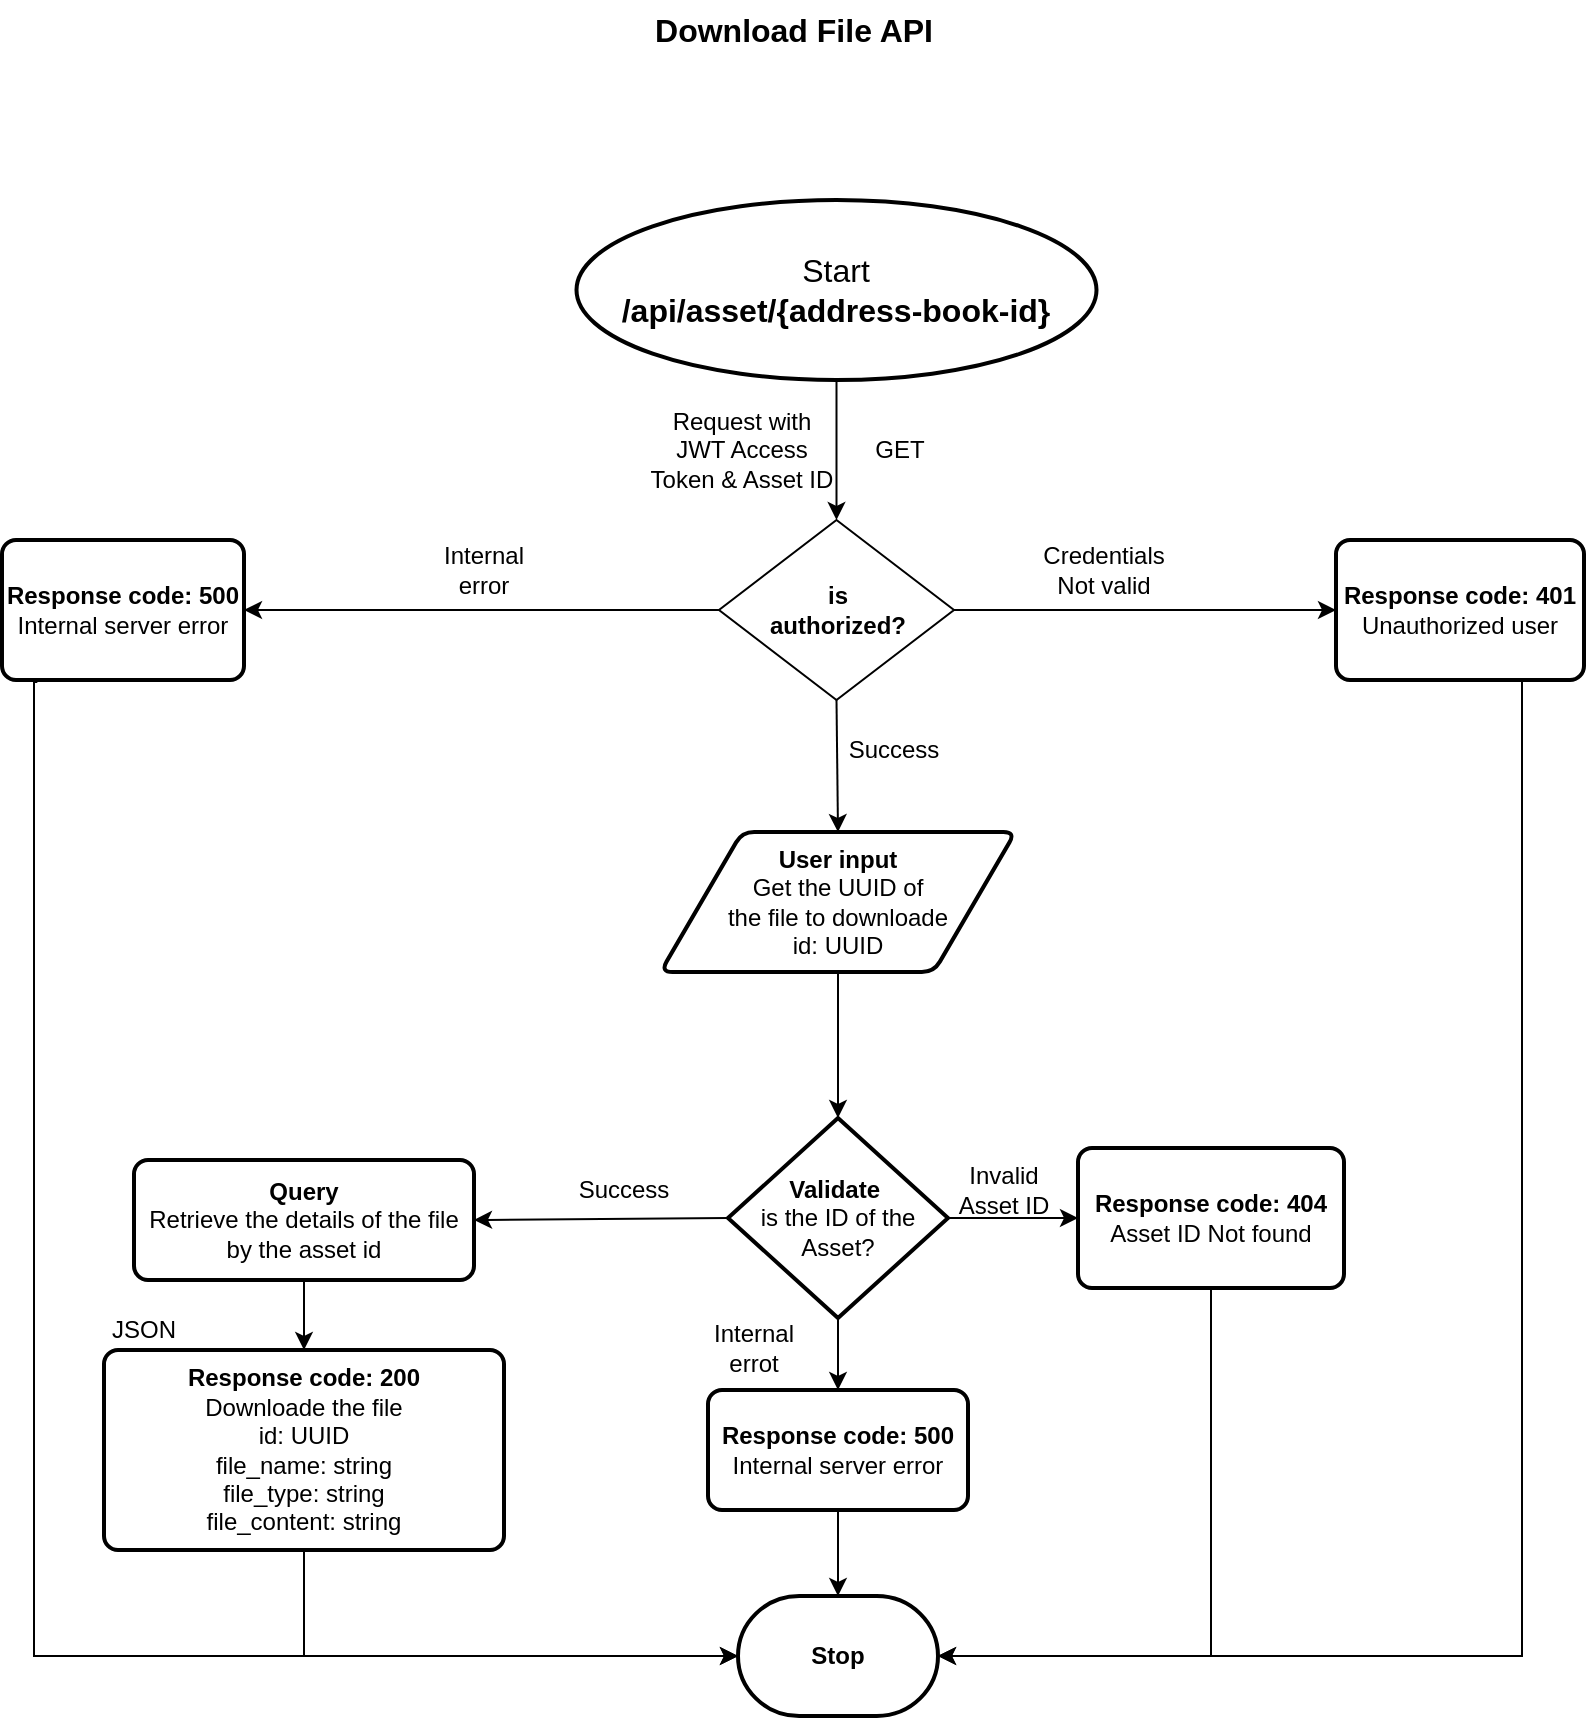 <mxfile version="21.1.1" type="device">
  <diagram name="Page-1" id="JCEGxdFOgvOAtDUVBZYm">
    <mxGraphModel dx="291" dy="325" grid="1" gridSize="10" guides="1" tooltips="1" connect="1" arrows="1" fold="1" page="1" pageScale="1" pageWidth="850" pageHeight="1100" math="0" shadow="0">
      <root>
        <mxCell id="0" />
        <mxCell id="1" parent="0" />
        <mxCell id="HDsGMQWWcjxy8k_yasPS-3" value="Start&lt;br&gt;&lt;b&gt;/api/asset/{address-book-id}&lt;/b&gt;" style="strokeWidth=2;html=1;shape=mxgraph.flowchart.start_2;whiteSpace=wrap;fontSize=16;" parent="1" vertex="1">
          <mxGeometry x="306.25" y="160" width="260" height="90" as="geometry" />
        </mxCell>
        <mxCell id="HDsGMQWWcjxy8k_yasPS-5" value="&lt;b&gt;Download File API&lt;/b&gt;" style="text;html=1;strokeColor=none;fillColor=none;align=center;verticalAlign=middle;whiteSpace=wrap;rounded=0;fontSize=16;" parent="1" vertex="1">
          <mxGeometry x="325" y="60" width="180" height="30" as="geometry" />
        </mxCell>
        <mxCell id="5U4W94Xlayc8lvqxWWvb-1" value="&lt;b&gt;is&lt;br&gt;authorized?&lt;/b&gt;" style="rhombus;whiteSpace=wrap;html=1;" parent="1" vertex="1">
          <mxGeometry x="377.5" y="320" width="117.5" height="90" as="geometry" />
        </mxCell>
        <mxCell id="5U4W94Xlayc8lvqxWWvb-3" value="&lt;b&gt;User input&lt;br&gt;&lt;/b&gt;Get the UUID of &lt;br&gt;the file to downloade&lt;br&gt;id: UUID" style="shape=parallelogram;html=1;strokeWidth=2;perimeter=parallelogramPerimeter;whiteSpace=wrap;rounded=1;arcSize=12;size=0.23;" parent="1" vertex="1">
          <mxGeometry x="348.25" y="476" width="177.5" height="70" as="geometry" />
        </mxCell>
        <mxCell id="5U4W94Xlayc8lvqxWWvb-4" value="&lt;b&gt;Response code: 401&lt;/b&gt;&lt;br&gt;Unauthorized user" style="rounded=1;whiteSpace=wrap;html=1;absoluteArcSize=1;arcSize=14;strokeWidth=2;" parent="1" vertex="1">
          <mxGeometry x="686" y="330" width="124" height="70" as="geometry" />
        </mxCell>
        <mxCell id="5U4W94Xlayc8lvqxWWvb-5" value="&lt;b&gt;Validate&lt;/b&gt;&amp;nbsp;&lt;br&gt;is the ID of the Asset?" style="strokeWidth=2;html=1;shape=mxgraph.flowchart.decision;whiteSpace=wrap;" parent="1" vertex="1">
          <mxGeometry x="382" y="619" width="110" height="100" as="geometry" />
        </mxCell>
        <mxCell id="5U4W94Xlayc8lvqxWWvb-6" value="&lt;b&gt;Response code: 404&lt;/b&gt;&lt;br&gt;Asset ID Not found" style="rounded=1;whiteSpace=wrap;html=1;absoluteArcSize=1;arcSize=14;strokeWidth=2;" parent="1" vertex="1">
          <mxGeometry x="557" y="634" width="133" height="70" as="geometry" />
        </mxCell>
        <mxCell id="5U4W94Xlayc8lvqxWWvb-7" value="&lt;b&gt;Query&lt;/b&gt;&lt;br&gt;Retrieve the details of the file by the asset id" style="rounded=1;whiteSpace=wrap;html=1;absoluteArcSize=1;arcSize=14;strokeWidth=2;" parent="1" vertex="1">
          <mxGeometry x="85" y="640" width="170" height="60" as="geometry" />
        </mxCell>
        <mxCell id="5U4W94Xlayc8lvqxWWvb-8" value="&lt;span&gt;Response code: 200&lt;br&gt;&lt;span style=&quot;font-weight: 400;&quot;&gt;Downloade the file&lt;br&gt;&lt;/span&gt;&lt;span style=&quot;font-weight: normal;&quot;&gt;id: UUID&lt;br&gt;file_name: string&lt;br&gt;file_type: string&lt;br&gt;file_content: string&lt;/span&gt;&lt;br&gt;&lt;/span&gt;" style="rounded=1;whiteSpace=wrap;html=1;absoluteArcSize=1;arcSize=14;strokeWidth=2;fontStyle=1" parent="1" vertex="1">
          <mxGeometry x="70" y="735" width="200" height="100" as="geometry" />
        </mxCell>
        <mxCell id="5U4W94Xlayc8lvqxWWvb-9" value="JSON" style="text;html=1;strokeColor=none;fillColor=none;align=center;verticalAlign=middle;whiteSpace=wrap;rounded=0;" parent="1" vertex="1">
          <mxGeometry x="60" y="710" width="60" height="30" as="geometry" />
        </mxCell>
        <mxCell id="5U4W94Xlayc8lvqxWWvb-10" value="" style="endArrow=classic;html=1;rounded=0;exitX=0.5;exitY=1;exitDx=0;exitDy=0;exitPerimeter=0;entryX=0.5;entryY=0;entryDx=0;entryDy=0;" parent="1" source="HDsGMQWWcjxy8k_yasPS-3" target="5U4W94Xlayc8lvqxWWvb-1" edge="1">
          <mxGeometry width="50" height="50" relative="1" as="geometry">
            <mxPoint x="370" y="510" as="sourcePoint" />
            <mxPoint x="420" y="460" as="targetPoint" />
          </mxGeometry>
        </mxCell>
        <mxCell id="5U4W94Xlayc8lvqxWWvb-11" value="" style="endArrow=classic;html=1;rounded=0;exitX=0.5;exitY=1;exitDx=0;exitDy=0;entryX=0.5;entryY=0;entryDx=0;entryDy=0;" parent="1" source="5U4W94Xlayc8lvqxWWvb-1" target="5U4W94Xlayc8lvqxWWvb-3" edge="1">
          <mxGeometry width="50" height="50" relative="1" as="geometry">
            <mxPoint x="370" y="510" as="sourcePoint" />
            <mxPoint x="420" y="460" as="targetPoint" />
          </mxGeometry>
        </mxCell>
        <mxCell id="5U4W94Xlayc8lvqxWWvb-12" value="" style="endArrow=classic;html=1;rounded=0;exitX=0.5;exitY=1;exitDx=0;exitDy=0;entryX=0.5;entryY=0;entryDx=0;entryDy=0;entryPerimeter=0;" parent="1" source="5U4W94Xlayc8lvqxWWvb-3" target="5U4W94Xlayc8lvqxWWvb-5" edge="1">
          <mxGeometry width="50" height="50" relative="1" as="geometry">
            <mxPoint x="370" y="510" as="sourcePoint" />
            <mxPoint x="420" y="460" as="targetPoint" />
          </mxGeometry>
        </mxCell>
        <mxCell id="5U4W94Xlayc8lvqxWWvb-13" value="" style="endArrow=classic;html=1;rounded=0;exitX=0;exitY=0.5;exitDx=0;exitDy=0;exitPerimeter=0;entryX=1;entryY=0.5;entryDx=0;entryDy=0;" parent="1" source="5U4W94Xlayc8lvqxWWvb-5" target="5U4W94Xlayc8lvqxWWvb-7" edge="1">
          <mxGeometry width="50" height="50" relative="1" as="geometry">
            <mxPoint x="370" y="510" as="sourcePoint" />
            <mxPoint x="420" y="460" as="targetPoint" />
          </mxGeometry>
        </mxCell>
        <mxCell id="5U4W94Xlayc8lvqxWWvb-18" value="" style="endArrow=classic;html=1;rounded=0;exitX=1;exitY=0.5;exitDx=0;exitDy=0;entryX=0;entryY=0.5;entryDx=0;entryDy=0;" parent="1" source="5U4W94Xlayc8lvqxWWvb-1" target="5U4W94Xlayc8lvqxWWvb-4" edge="1">
          <mxGeometry width="50" height="50" relative="1" as="geometry">
            <mxPoint x="370" y="510" as="sourcePoint" />
            <mxPoint x="420" y="460" as="targetPoint" />
          </mxGeometry>
        </mxCell>
        <mxCell id="5U4W94Xlayc8lvqxWWvb-19" value="" style="endArrow=classic;html=1;rounded=0;exitX=1;exitY=0.5;exitDx=0;exitDy=0;exitPerimeter=0;entryX=0;entryY=0.5;entryDx=0;entryDy=0;" parent="1" source="5U4W94Xlayc8lvqxWWvb-5" target="5U4W94Xlayc8lvqxWWvb-6" edge="1">
          <mxGeometry width="50" height="50" relative="1" as="geometry">
            <mxPoint x="370" y="510" as="sourcePoint" />
            <mxPoint x="420" y="460" as="targetPoint" />
          </mxGeometry>
        </mxCell>
        <mxCell id="5U4W94Xlayc8lvqxWWvb-20" value="Credentials&lt;br&gt;Not valid" style="text;html=1;strokeColor=none;fillColor=none;align=center;verticalAlign=middle;whiteSpace=wrap;rounded=0;" parent="1" vertex="1">
          <mxGeometry x="540" y="330" width="60" height="30" as="geometry" />
        </mxCell>
        <mxCell id="5U4W94Xlayc8lvqxWWvb-21" value="Success" style="text;html=1;strokeColor=none;fillColor=none;align=center;verticalAlign=middle;whiteSpace=wrap;rounded=0;" parent="1" vertex="1">
          <mxGeometry x="435" y="420" width="60" height="30" as="geometry" />
        </mxCell>
        <mxCell id="5U4W94Xlayc8lvqxWWvb-23" value="&lt;b&gt;Response code: 500&lt;/b&gt;&lt;br&gt;Internal server error" style="rounded=1;whiteSpace=wrap;html=1;absoluteArcSize=1;arcSize=14;strokeWidth=2;" parent="1" vertex="1">
          <mxGeometry x="19" y="330" width="121" height="70" as="geometry" />
        </mxCell>
        <mxCell id="5U4W94Xlayc8lvqxWWvb-24" value="" style="endArrow=classic;html=1;rounded=0;exitX=0;exitY=0.5;exitDx=0;exitDy=0;entryX=1;entryY=0.5;entryDx=0;entryDy=0;" parent="1" source="5U4W94Xlayc8lvqxWWvb-1" target="5U4W94Xlayc8lvqxWWvb-23" edge="1">
          <mxGeometry width="50" height="50" relative="1" as="geometry">
            <mxPoint x="560" y="600" as="sourcePoint" />
            <mxPoint x="610" y="550" as="targetPoint" />
          </mxGeometry>
        </mxCell>
        <mxCell id="5U4W94Xlayc8lvqxWWvb-25" value="" style="endArrow=classic;html=1;rounded=0;entryX=0;entryY=0.5;entryDx=0;entryDy=0;entryPerimeter=0;edgeStyle=elbowEdgeStyle;exitX=0.146;exitY=1.015;exitDx=0;exitDy=0;exitPerimeter=0;" parent="1" source="5U4W94Xlayc8lvqxWWvb-23" target="5U4W94Xlayc8lvqxWWvb-27" edge="1">
          <mxGeometry width="50" height="50" relative="1" as="geometry">
            <mxPoint x="35" y="400" as="sourcePoint" />
            <mxPoint x="35" y="770" as="targetPoint" />
            <Array as="points">
              <mxPoint x="35" y="650" />
            </Array>
          </mxGeometry>
        </mxCell>
        <mxCell id="5U4W94Xlayc8lvqxWWvb-27" value="&lt;b&gt;Stop&lt;/b&gt;" style="strokeWidth=2;html=1;shape=mxgraph.flowchart.terminator;whiteSpace=wrap;" parent="1" vertex="1">
          <mxGeometry x="387" y="858" width="100" height="60" as="geometry" />
        </mxCell>
        <mxCell id="5U4W94Xlayc8lvqxWWvb-28" value="" style="endArrow=classic;html=1;rounded=0;exitX=0.5;exitY=1;exitDx=0;exitDy=0;exitPerimeter=0;entryX=0.5;entryY=0;entryDx=0;entryDy=0;entryPerimeter=0;" parent="1" source="5U4W94Xlayc8lvqxWWvb-29" target="5U4W94Xlayc8lvqxWWvb-27" edge="1">
          <mxGeometry width="50" height="50" relative="1" as="geometry">
            <mxPoint x="560" y="590" as="sourcePoint" />
            <mxPoint x="610" y="540" as="targetPoint" />
          </mxGeometry>
        </mxCell>
        <mxCell id="5U4W94Xlayc8lvqxWWvb-30" value="" style="endArrow=classic;html=1;rounded=0;exitX=0.5;exitY=1;exitDx=0;exitDy=0;exitPerimeter=0;entryX=0.5;entryY=0;entryDx=0;entryDy=0;entryPerimeter=0;" parent="1" source="5U4W94Xlayc8lvqxWWvb-5" target="5U4W94Xlayc8lvqxWWvb-29" edge="1">
          <mxGeometry width="50" height="50" relative="1" as="geometry">
            <mxPoint x="437" y="719" as="sourcePoint" />
            <mxPoint x="437" y="858" as="targetPoint" />
          </mxGeometry>
        </mxCell>
        <mxCell id="5U4W94Xlayc8lvqxWWvb-29" value="&lt;b&gt;Response code: 500&lt;/b&gt;&lt;br&gt;Internal server error" style="rounded=1;whiteSpace=wrap;html=1;absoluteArcSize=1;arcSize=14;strokeWidth=2;" parent="1" vertex="1">
          <mxGeometry x="372" y="755" width="130" height="60" as="geometry" />
        </mxCell>
        <mxCell id="5U4W94Xlayc8lvqxWWvb-31" value="" style="endArrow=classic;html=1;rounded=0;exitX=0.5;exitY=1;exitDx=0;exitDy=0;entryX=1;entryY=0.5;entryDx=0;entryDy=0;entryPerimeter=0;edgeStyle=orthogonalEdgeStyle;" parent="1" source="5U4W94Xlayc8lvqxWWvb-6" target="5U4W94Xlayc8lvqxWWvb-27" edge="1">
          <mxGeometry width="50" height="50" relative="1" as="geometry">
            <mxPoint x="560" y="590" as="sourcePoint" />
            <mxPoint x="610" y="540" as="targetPoint" />
          </mxGeometry>
        </mxCell>
        <mxCell id="5U4W94Xlayc8lvqxWWvb-34" value="" style="endArrow=classic;html=1;rounded=0;exitX=0.75;exitY=1;exitDx=0;exitDy=0;entryX=1;entryY=0.5;entryDx=0;entryDy=0;entryPerimeter=0;edgeStyle=orthogonalEdgeStyle;" parent="1" source="5U4W94Xlayc8lvqxWWvb-4" target="5U4W94Xlayc8lvqxWWvb-27" edge="1">
          <mxGeometry width="50" height="50" relative="1" as="geometry">
            <mxPoint x="550" y="600" as="sourcePoint" />
            <mxPoint x="600" y="550" as="targetPoint" />
          </mxGeometry>
        </mxCell>
        <mxCell id="5U4W94Xlayc8lvqxWWvb-37" value="Success" style="text;html=1;strokeColor=none;fillColor=none;align=center;verticalAlign=middle;whiteSpace=wrap;rounded=0;" parent="1" vertex="1">
          <mxGeometry x="300" y="640" width="60" height="30" as="geometry" />
        </mxCell>
        <mxCell id="5U4W94Xlayc8lvqxWWvb-38" value="Invalid Asset ID" style="text;html=1;strokeColor=none;fillColor=none;align=center;verticalAlign=middle;whiteSpace=wrap;rounded=0;" parent="1" vertex="1">
          <mxGeometry x="490" y="640" width="60" height="30" as="geometry" />
        </mxCell>
        <mxCell id="5U4W94Xlayc8lvqxWWvb-39" value="Internal error" style="text;html=1;strokeColor=none;fillColor=none;align=center;verticalAlign=middle;whiteSpace=wrap;rounded=0;" parent="1" vertex="1">
          <mxGeometry x="230" y="330" width="60" height="30" as="geometry" />
        </mxCell>
        <mxCell id="5U4W94Xlayc8lvqxWWvb-41" value="Internal errot" style="text;html=1;strokeColor=none;fillColor=none;align=center;verticalAlign=middle;whiteSpace=wrap;rounded=0;" parent="1" vertex="1">
          <mxGeometry x="365" y="719" width="60" height="30" as="geometry" />
        </mxCell>
        <mxCell id="5U4W94Xlayc8lvqxWWvb-42" value="GET" style="text;html=1;strokeColor=none;fillColor=none;align=center;verticalAlign=middle;whiteSpace=wrap;rounded=0;" parent="1" vertex="1">
          <mxGeometry x="438.25" y="270" width="60" height="30" as="geometry" />
        </mxCell>
        <mxCell id="5U4W94Xlayc8lvqxWWvb-43" value="Request with&lt;br&gt;JWT Access Token &amp;amp; Asset ID" style="text;html=1;strokeColor=none;fillColor=none;align=center;verticalAlign=middle;whiteSpace=wrap;rounded=0;" parent="1" vertex="1">
          <mxGeometry x="340" y="270" width="98.25" height="30" as="geometry" />
        </mxCell>
        <mxCell id="5U4W94Xlayc8lvqxWWvb-44" value="" style="endArrow=classic;html=1;rounded=0;entryX=0;entryY=0.5;entryDx=0;entryDy=0;entryPerimeter=0;exitX=0.5;exitY=1;exitDx=0;exitDy=0;edgeStyle=orthogonalEdgeStyle;" parent="1" source="5U4W94Xlayc8lvqxWWvb-8" target="5U4W94Xlayc8lvqxWWvb-27" edge="1">
          <mxGeometry width="50" height="50" relative="1" as="geometry">
            <mxPoint x="170" y="860" as="sourcePoint" />
            <mxPoint x="330" y="640" as="targetPoint" />
          </mxGeometry>
        </mxCell>
        <mxCell id="5U4W94Xlayc8lvqxWWvb-45" value="" style="endArrow=classic;html=1;rounded=0;exitX=0.5;exitY=1;exitDx=0;exitDy=0;entryX=0.5;entryY=0;entryDx=0;entryDy=0;" parent="1" source="5U4W94Xlayc8lvqxWWvb-7" target="5U4W94Xlayc8lvqxWWvb-8" edge="1">
          <mxGeometry width="50" height="50" relative="1" as="geometry">
            <mxPoint x="290" y="690" as="sourcePoint" />
            <mxPoint x="340" y="640" as="targetPoint" />
          </mxGeometry>
        </mxCell>
      </root>
    </mxGraphModel>
  </diagram>
</mxfile>
